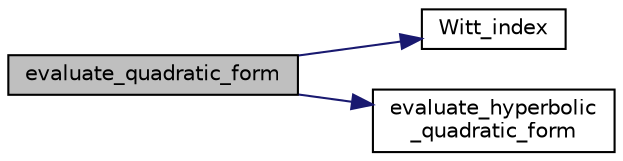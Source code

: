 digraph "evaluate_quadratic_form"
{
  edge [fontname="Helvetica",fontsize="10",labelfontname="Helvetica",labelfontsize="10"];
  node [fontname="Helvetica",fontsize="10",shape=record];
  rankdir="LR";
  Node5547 [label="evaluate_quadratic_form",height=0.2,width=0.4,color="black", fillcolor="grey75", style="filled", fontcolor="black"];
  Node5547 -> Node5548 [color="midnightblue",fontsize="10",style="solid",fontname="Helvetica"];
  Node5548 [label="Witt_index",height=0.2,width=0.4,color="black", fillcolor="white", style="filled",URL="$db/da0/lib_2foundations_2geometry_2orthogonal__points_8_c.html#ab3483ecb9859a6758f82b5327da50534"];
  Node5547 -> Node5549 [color="midnightblue",fontsize="10",style="solid",fontname="Helvetica"];
  Node5549 [label="evaluate_hyperbolic\l_quadratic_form",height=0.2,width=0.4,color="black", fillcolor="white", style="filled",URL="$db/da0/lib_2foundations_2geometry_2orthogonal__points_8_c.html#a5f2c422dc24d5720e7a1b36a794ba65a"];
}
